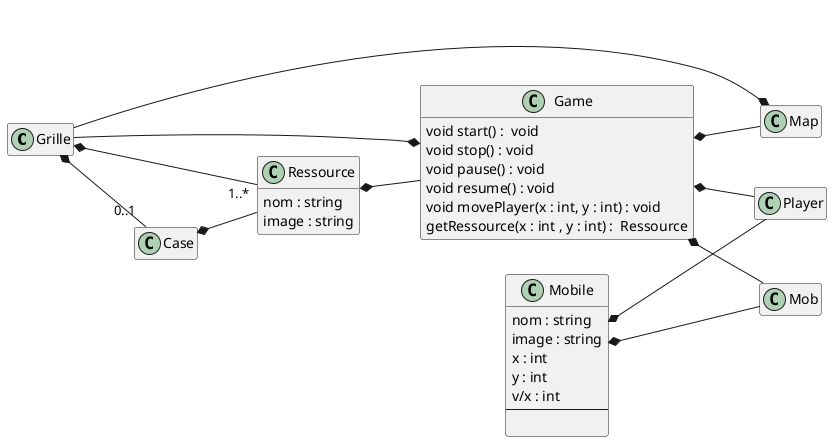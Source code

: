@startuml
'https://plantuml.com/sequence-diagram

hide empty members
left to right direction
class Grille

class Ressource{
nom : string
image : string
}

class Mobile{
nom : string
image : string
x : int
y : int
v/x : int
----

}

class Map{
}

class Game{
void start() :  void
void stop() : void
void pause() : void
void resume() : void
void movePlayer(x : int, y : int) : void
getRessource(x : int , y : int) :  Ressource
}

class Mob{
}

class Player{
}

Grille *-- "1..*" Ressource

Grille *-- "0..1" Case
Game *-- Grille
Mobile *-- Player
Game *-- Player
Mobile *-- Mob
Game *-- Mob
Ressource *-- Game
Case *-- Ressource
Map *-- Grille
Game *-- Map

@enduml